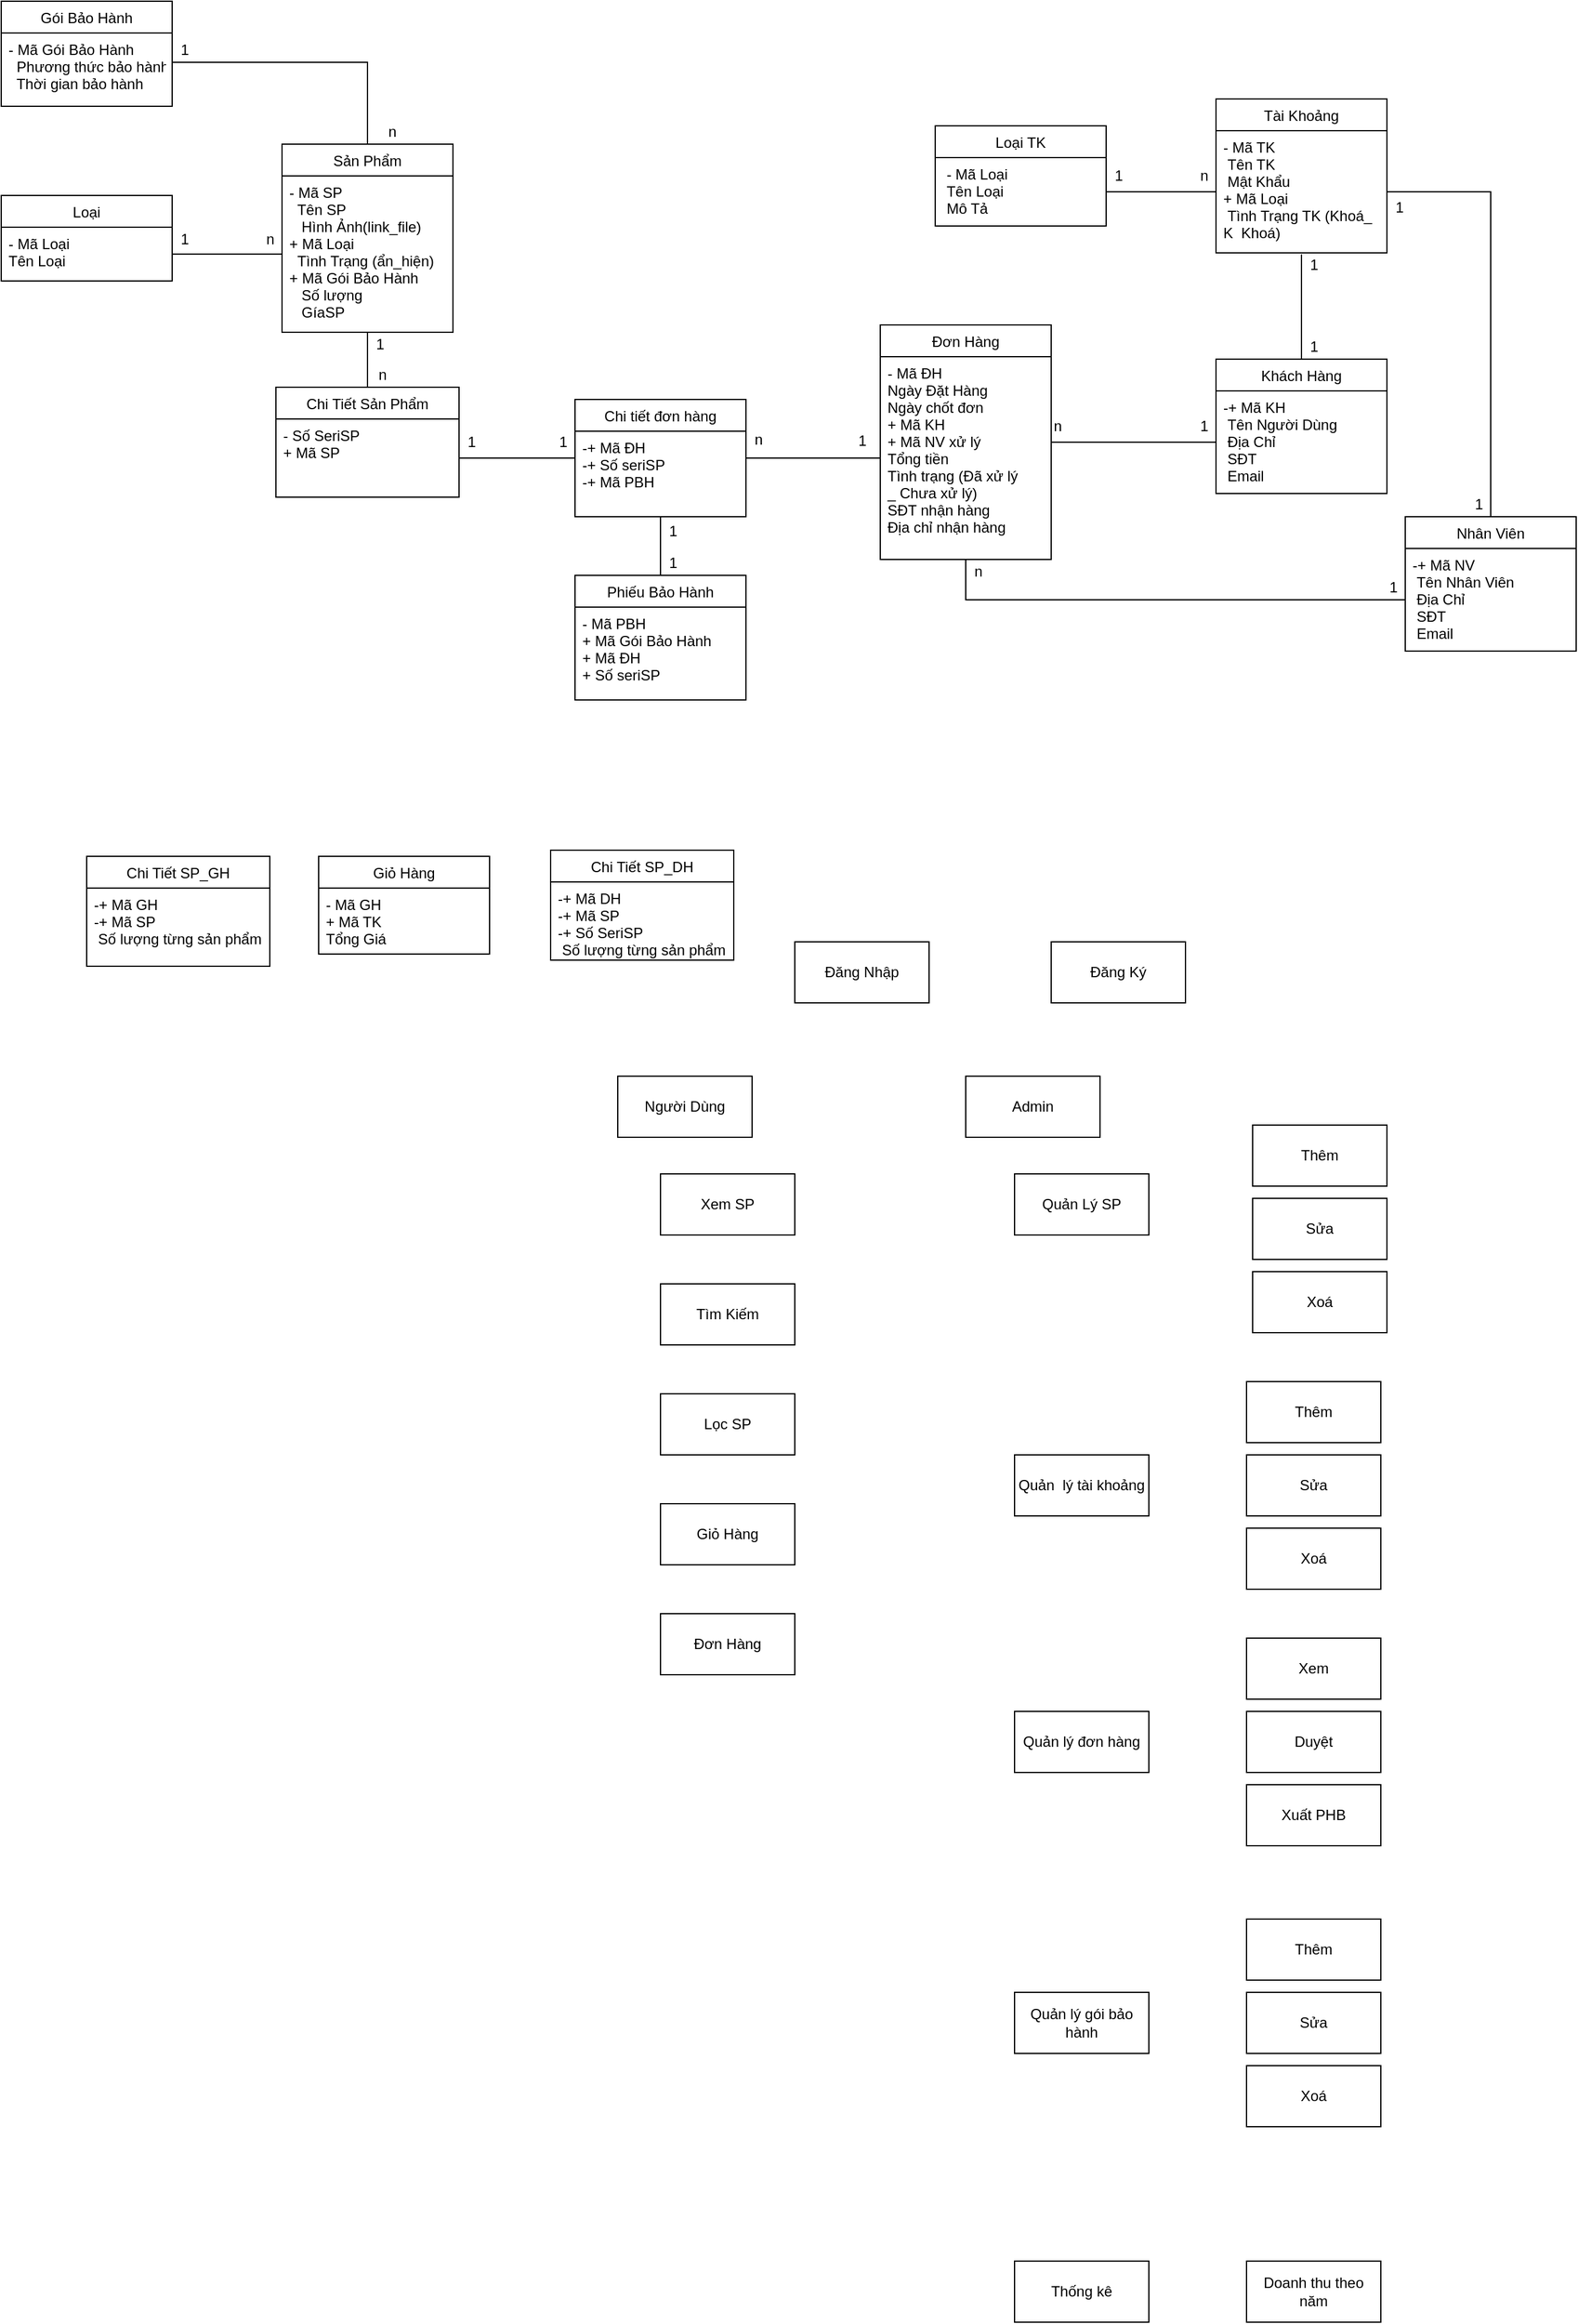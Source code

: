 <mxfile version="17.2.4" type="device"><diagram id="iwx8YtzarTW8v6S_qPSM" name="Page-1"><mxGraphModel dx="1483" dy="927" grid="1" gridSize="10" guides="1" tooltips="1" connect="1" arrows="1" fold="1" page="1" pageScale="1" pageWidth="850" pageHeight="1100" math="0" shadow="0"><root><mxCell id="0"/><mxCell id="1" parent="0"/><mxCell id="RZi27PhOMgBqO7nqWmSD-1" value="Sản Phẩm" style="swimlane;fontStyle=0;childLayout=stackLayout;horizontal=1;startSize=26;fillColor=none;horizontalStack=0;resizeParent=1;resizeParentMax=0;resizeLast=0;collapsible=1;marginBottom=0;" parent="1" vertex="1"><mxGeometry x="370" y="157" width="140" height="154" as="geometry"/></mxCell><mxCell id="RZi27PhOMgBqO7nqWmSD-4" value="- Mã SP&#10;  Tên SP&#10;   Hình Ảnh(link_file) &#10;+ Mã Loại&#10;  Tình Trạng (ẩn_hiện)&#10;+ Mã Gói Bảo Hành&#10;   Số lượng&#10;   GíaSP&#10;" style="text;strokeColor=none;fillColor=none;align=left;verticalAlign=top;spacingLeft=4;spacingRight=4;overflow=hidden;rotatable=0;points=[[0,0.5],[1,0.5]];portConstraint=eastwest;" parent="RZi27PhOMgBqO7nqWmSD-1" vertex="1"><mxGeometry y="26" width="140" height="128" as="geometry"/></mxCell><mxCell id="RZi27PhOMgBqO7nqWmSD-10" value="Loại" style="swimlane;fontStyle=0;childLayout=stackLayout;horizontal=1;startSize=26;fillColor=none;horizontalStack=0;resizeParent=1;resizeParentMax=0;resizeLast=0;collapsible=1;marginBottom=0;" parent="1" vertex="1"><mxGeometry x="140" y="199" width="140" height="70" as="geometry"/></mxCell><mxCell id="RZi27PhOMgBqO7nqWmSD-11" value="- Mã Loại&#10;Tên Loại" style="text;strokeColor=none;fillColor=none;align=left;verticalAlign=top;spacingLeft=4;spacingRight=4;overflow=hidden;rotatable=0;points=[[0,0.5],[1,0.5]];portConstraint=eastwest;" parent="RZi27PhOMgBqO7nqWmSD-10" vertex="1"><mxGeometry y="26" width="140" height="44" as="geometry"/></mxCell><mxCell id="RZi27PhOMgBqO7nqWmSD-16" value="Gói Bảo Hành" style="swimlane;fontStyle=0;childLayout=stackLayout;horizontal=1;startSize=26;fillColor=none;horizontalStack=0;resizeParent=1;resizeParentMax=0;resizeLast=0;collapsible=1;marginBottom=0;" parent="1" vertex="1"><mxGeometry x="140" y="40" width="140" height="86" as="geometry"/></mxCell><mxCell id="RZi27PhOMgBqO7nqWmSD-17" value="- Mã Gói Bảo Hành&#10;  Phương thức bảo hành&#10;  Thời gian bảo hành" style="text;strokeColor=none;fillColor=none;align=left;verticalAlign=top;spacingLeft=4;spacingRight=4;overflow=hidden;rotatable=0;points=[[0,0.5],[1,0.5]];portConstraint=eastwest;" parent="RZi27PhOMgBqO7nqWmSD-16" vertex="1"><mxGeometry y="26" width="140" height="60" as="geometry"/></mxCell><mxCell id="RZi27PhOMgBqO7nqWmSD-18" value="Tài Khoảng" style="swimlane;fontStyle=0;childLayout=stackLayout;horizontal=1;startSize=26;fillColor=none;horizontalStack=0;resizeParent=1;resizeParentMax=0;resizeLast=0;collapsible=1;marginBottom=0;" parent="1" vertex="1"><mxGeometry x="1135" y="120" width="140" height="126" as="geometry"/></mxCell><mxCell id="RZi27PhOMgBqO7nqWmSD-19" value="- Mã TK&#10; Tên TK&#10; Mật Khẩu&#10;+ Mã Loại&#10; Tình Trạng TK (Khoá_&#10;K  Khoá)" style="text;strokeColor=none;fillColor=none;align=left;verticalAlign=top;spacingLeft=4;spacingRight=4;overflow=hidden;rotatable=0;points=[[0,0.5],[1,0.5]];portConstraint=eastwest;" parent="RZi27PhOMgBqO7nqWmSD-18" vertex="1"><mxGeometry y="26" width="140" height="100" as="geometry"/></mxCell><mxCell id="RZi27PhOMgBqO7nqWmSD-20" value="Khách Hàng" style="swimlane;fontStyle=0;childLayout=stackLayout;horizontal=1;startSize=26;fillColor=none;horizontalStack=0;resizeParent=1;resizeParentMax=0;resizeLast=0;collapsible=1;marginBottom=0;" parent="1" vertex="1"><mxGeometry x="1135" y="333" width="140" height="110" as="geometry"/></mxCell><mxCell id="RZi27PhOMgBqO7nqWmSD-21" value="-+ Mã KH&#10; Tên Người Dùng&#10; Địa Chỉ&#10; SĐT&#10; Email" style="text;strokeColor=none;fillColor=none;align=left;verticalAlign=top;spacingLeft=4;spacingRight=4;overflow=hidden;rotatable=0;points=[[0,0.5],[1,0.5]];portConstraint=eastwest;" parent="RZi27PhOMgBqO7nqWmSD-20" vertex="1"><mxGeometry y="26" width="140" height="84" as="geometry"/></mxCell><mxCell id="i1PTRkfo3WjwES51XybI-9" style="edgeStyle=orthogonalEdgeStyle;rounded=0;orthogonalLoop=1;jettySize=auto;html=1;entryX=0;entryY=0.5;entryDx=0;entryDy=0;endArrow=none;endFill=0;" parent="1" source="RZi27PhOMgBqO7nqWmSD-27" target="RZi27PhOMgBqO7nqWmSD-21" edge="1"><mxGeometry relative="1" as="geometry"/></mxCell><mxCell id="RFYHIGIV7KP_VJ7f0ipX-68" style="edgeStyle=orthogonalEdgeStyle;rounded=0;orthogonalLoop=1;jettySize=auto;html=1;entryX=0;entryY=0.5;entryDx=0;entryDy=0;endArrow=none;endFill=0;" edge="1" parent="1" source="RZi27PhOMgBqO7nqWmSD-27" target="RFYHIGIV7KP_VJ7f0ipX-67"><mxGeometry relative="1" as="geometry"><Array as="points"><mxPoint x="930" y="530"/></Array></mxGeometry></mxCell><mxCell id="RZi27PhOMgBqO7nqWmSD-27" value="Đơn Hàng" style="swimlane;fontStyle=0;childLayout=stackLayout;horizontal=1;startSize=26;fillColor=none;horizontalStack=0;resizeParent=1;resizeParentMax=0;resizeLast=0;collapsible=1;marginBottom=0;" parent="1" vertex="1"><mxGeometry x="860" y="305" width="140" height="192" as="geometry"/></mxCell><mxCell id="RZi27PhOMgBqO7nqWmSD-28" value="- Mã ĐH&#10;Ngày Đặt Hàng&#10;Ngày chốt đơn&#10;+ Mã KH&#10;+ Mã NV xử lý&#10;Tổng tiền&#10;Tình trạng (Đã xử lý&#10;_ Chưa xử lý)&#10;SĐT nhận hàng&#10;Địa chỉ nhận hàng" style="text;strokeColor=none;fillColor=none;align=left;verticalAlign=top;spacingLeft=4;spacingRight=4;overflow=hidden;rotatable=0;points=[[0,0.5],[1,0.5]];portConstraint=eastwest;" parent="RZi27PhOMgBqO7nqWmSD-27" vertex="1"><mxGeometry y="26" width="140" height="166" as="geometry"/></mxCell><mxCell id="RZi27PhOMgBqO7nqWmSD-32" style="edgeStyle=orthogonalEdgeStyle;rounded=0;orthogonalLoop=1;jettySize=auto;html=1;entryX=0;entryY=0.5;entryDx=0;entryDy=0;endArrow=none;endFill=0;" parent="1" source="RZi27PhOMgBqO7nqWmSD-11" target="RZi27PhOMgBqO7nqWmSD-4" edge="1"><mxGeometry relative="1" as="geometry"/></mxCell><mxCell id="RZi27PhOMgBqO7nqWmSD-34" style="edgeStyle=orthogonalEdgeStyle;rounded=0;orthogonalLoop=1;jettySize=auto;html=1;entryX=0.25;entryY=0;entryDx=0;entryDy=0;endArrow=none;endFill=0;" parent="1" source="RZi27PhOMgBqO7nqWmSD-17" target="RZi27PhOMgBqO7nqWmSD-1" edge="1"><mxGeometry relative="1" as="geometry"><Array as="points"><mxPoint x="440" y="90"/><mxPoint x="440" y="157"/></Array></mxGeometry></mxCell><mxCell id="RZi27PhOMgBqO7nqWmSD-40" style="edgeStyle=orthogonalEdgeStyle;rounded=0;orthogonalLoop=1;jettySize=auto;html=1;entryX=0;entryY=0.5;entryDx=0;entryDy=0;endArrow=none;endFill=0;exitX=1;exitY=0.5;exitDx=0;exitDy=0;startArrow=none;" parent="1" source="RFYHIGIV7KP_VJ7f0ipX-50" target="RZi27PhOMgBqO7nqWmSD-28" edge="1"><mxGeometry relative="1" as="geometry"><mxPoint x="780" y="413" as="sourcePoint"/></mxGeometry></mxCell><mxCell id="RZi27PhOMgBqO7nqWmSD-41" style="edgeStyle=orthogonalEdgeStyle;rounded=0;orthogonalLoop=1;jettySize=auto;html=1;entryX=0;entryY=0.5;entryDx=0;entryDy=0;endArrow=none;endFill=0;" parent="1" edge="1"><mxGeometry relative="1" as="geometry"><mxPoint x="780" y="157" as="targetPoint"/></mxGeometry></mxCell><mxCell id="RZi27PhOMgBqO7nqWmSD-58" value="1" style="text;html=1;align=center;verticalAlign=middle;resizable=0;points=[];autosize=1;strokeColor=none;fillColor=none;" parent="1" vertex="1"><mxGeometry x="280" y="70" width="20" height="20" as="geometry"/></mxCell><mxCell id="RZi27PhOMgBqO7nqWmSD-59" value="n" style="text;html=1;align=center;verticalAlign=middle;resizable=0;points=[];autosize=1;strokeColor=none;fillColor=none;" parent="1" vertex="1"><mxGeometry x="450" y="137" width="20" height="20" as="geometry"/></mxCell><mxCell id="RZi27PhOMgBqO7nqWmSD-61" value="1" style="text;html=1;align=center;verticalAlign=middle;resizable=0;points=[];autosize=1;strokeColor=none;fillColor=none;" parent="1" vertex="1"><mxGeometry x="280" y="225" width="20" height="20" as="geometry"/></mxCell><mxCell id="RZi27PhOMgBqO7nqWmSD-62" value="n" style="text;html=1;align=center;verticalAlign=middle;resizable=0;points=[];autosize=1;strokeColor=none;fillColor=none;" parent="1" vertex="1"><mxGeometry x="350" y="225" width="20" height="20" as="geometry"/></mxCell><mxCell id="RZi27PhOMgBqO7nqWmSD-69" value="1" style="text;html=1;align=center;verticalAlign=middle;resizable=0;points=[];autosize=1;strokeColor=none;fillColor=none;" parent="1" vertex="1"><mxGeometry x="835" y="390" width="20" height="20" as="geometry"/></mxCell><mxCell id="RZi27PhOMgBqO7nqWmSD-74" value="n" style="text;html=1;align=center;verticalAlign=middle;resizable=0;points=[];autosize=1;strokeColor=none;fillColor=none;" parent="1" vertex="1"><mxGeometry x="995" y="378" width="20" height="20" as="geometry"/></mxCell><mxCell id="RZi27PhOMgBqO7nqWmSD-78" value="1" style="text;html=1;align=center;verticalAlign=middle;resizable=0;points=[];autosize=1;strokeColor=none;fillColor=none;" parent="1" vertex="1"><mxGeometry x="1205" y="246" width="20" height="20" as="geometry"/></mxCell><mxCell id="RZi27PhOMgBqO7nqWmSD-88" value="Loại TK" style="swimlane;fontStyle=0;childLayout=stackLayout;horizontal=1;startSize=26;fillColor=none;horizontalStack=0;resizeParent=1;resizeParentMax=0;resizeLast=0;collapsible=1;marginBottom=0;" parent="1" vertex="1"><mxGeometry x="905" y="142" width="140" height="82" as="geometry"/></mxCell><mxCell id="RZi27PhOMgBqO7nqWmSD-89" value=" - Mã Loại&#10; Tên Loại&#10; Mô Tả" style="text;strokeColor=none;fillColor=none;align=left;verticalAlign=top;spacingLeft=4;spacingRight=4;overflow=hidden;rotatable=0;points=[[0,0.5],[1,0.5]];portConstraint=eastwest;" parent="RZi27PhOMgBqO7nqWmSD-88" vertex="1"><mxGeometry y="26" width="140" height="56" as="geometry"/></mxCell><mxCell id="RZi27PhOMgBqO7nqWmSD-90" style="edgeStyle=orthogonalEdgeStyle;rounded=0;orthogonalLoop=1;jettySize=auto;html=1;entryX=1;entryY=0.5;entryDx=0;entryDy=0;endArrow=none;endFill=0;" parent="1" source="RZi27PhOMgBqO7nqWmSD-19" target="RZi27PhOMgBqO7nqWmSD-89" edge="1"><mxGeometry relative="1" as="geometry"/></mxCell><mxCell id="RZi27PhOMgBqO7nqWmSD-91" value="1" style="text;html=1;align=center;verticalAlign=middle;resizable=0;points=[];autosize=1;strokeColor=none;fillColor=none;" parent="1" vertex="1"><mxGeometry x="1045" y="173" width="20" height="20" as="geometry"/></mxCell><mxCell id="RZi27PhOMgBqO7nqWmSD-92" value="n" style="text;html=1;align=center;verticalAlign=middle;resizable=0;points=[];autosize=1;strokeColor=none;fillColor=none;" parent="1" vertex="1"><mxGeometry x="1115" y="173" width="20" height="20" as="geometry"/></mxCell><mxCell id="i1PTRkfo3WjwES51XybI-5" value="Giỏ Hàng" style="swimlane;fontStyle=0;childLayout=stackLayout;horizontal=1;startSize=26;fillColor=none;horizontalStack=0;resizeParent=1;resizeParentMax=0;resizeLast=0;collapsible=1;marginBottom=0;" parent="1" vertex="1"><mxGeometry x="400" y="740" width="140" height="80" as="geometry"/></mxCell><mxCell id="i1PTRkfo3WjwES51XybI-6" value="- Mã GH&#10;+ Mã TK&#10;Tổng Giá" style="text;strokeColor=none;fillColor=none;align=left;verticalAlign=top;spacingLeft=4;spacingRight=4;overflow=hidden;rotatable=0;points=[[0,0.5],[1,0.5]];portConstraint=eastwest;" parent="i1PTRkfo3WjwES51XybI-5" vertex="1"><mxGeometry y="26" width="140" height="54" as="geometry"/></mxCell><mxCell id="i1PTRkfo3WjwES51XybI-7" value="Chi Tiết SP_GH" style="swimlane;fontStyle=0;childLayout=stackLayout;horizontal=1;startSize=26;fillColor=none;horizontalStack=0;resizeParent=1;resizeParentMax=0;resizeLast=0;collapsible=1;marginBottom=0;" parent="1" vertex="1"><mxGeometry x="210" y="740" width="150" height="90" as="geometry"/></mxCell><mxCell id="i1PTRkfo3WjwES51XybI-8" value="-+ Mã GH&#10;-+ Mã SP&#10; Số lượng từng sản phẩm" style="text;strokeColor=none;fillColor=none;align=left;verticalAlign=top;spacingLeft=4;spacingRight=4;overflow=hidden;rotatable=0;points=[[0,0.5],[1,0.5]];portConstraint=eastwest;" parent="i1PTRkfo3WjwES51XybI-7" vertex="1"><mxGeometry y="26" width="150" height="64" as="geometry"/></mxCell><mxCell id="i1PTRkfo3WjwES51XybI-12" value="1" style="text;html=1;align=center;verticalAlign=middle;resizable=0;points=[];autosize=1;strokeColor=none;fillColor=none;" parent="1" vertex="1"><mxGeometry x="1115" y="378" width="20" height="20" as="geometry"/></mxCell><mxCell id="i1PTRkfo3WjwES51XybI-14" value="" style="endArrow=none;html=1;rounded=0;entryX=0.5;entryY=0;entryDx=0;entryDy=0;exitX=0.5;exitY=1.013;exitDx=0;exitDy=0;exitPerimeter=0;" parent="1" source="RZi27PhOMgBqO7nqWmSD-19" target="RZi27PhOMgBqO7nqWmSD-20" edge="1"><mxGeometry width="50" height="50" relative="1" as="geometry"><mxPoint x="1355" y="235" as="sourcePoint"/><mxPoint x="1305" y="505" as="targetPoint"/></mxGeometry></mxCell><mxCell id="i1PTRkfo3WjwES51XybI-15" value="1" style="text;html=1;align=center;verticalAlign=middle;resizable=0;points=[];autosize=1;strokeColor=none;fillColor=none;" parent="1" vertex="1"><mxGeometry x="1205" y="313" width="20" height="20" as="geometry"/></mxCell><mxCell id="i1PTRkfo3WjwES51XybI-20" value="Chi Tiết Sản Phẩm" style="swimlane;fontStyle=0;childLayout=stackLayout;horizontal=1;startSize=26;fillColor=none;horizontalStack=0;resizeParent=1;resizeParentMax=0;resizeLast=0;collapsible=1;marginBottom=0;" parent="1" vertex="1"><mxGeometry x="365" y="356" width="150" height="90" as="geometry"/></mxCell><mxCell id="i1PTRkfo3WjwES51XybI-21" value="- Số SeriSP&#10;+ Mã SP&#10; " style="text;strokeColor=none;fillColor=none;align=left;verticalAlign=top;spacingLeft=4;spacingRight=4;overflow=hidden;rotatable=0;points=[[0,0.5],[1,0.5]];portConstraint=eastwest;" parent="i1PTRkfo3WjwES51XybI-20" vertex="1"><mxGeometry y="26" width="150" height="64" as="geometry"/></mxCell><mxCell id="i1PTRkfo3WjwES51XybI-25" value="Phiếu Bảo Hành" style="swimlane;fontStyle=0;childLayout=stackLayout;horizontal=1;startSize=26;fillColor=none;horizontalStack=0;resizeParent=1;resizeParentMax=0;resizeLast=0;collapsible=1;marginBottom=0;" parent="1" vertex="1"><mxGeometry x="610" y="510" width="140" height="102" as="geometry"/></mxCell><mxCell id="i1PTRkfo3WjwES51XybI-26" value="- Mã PBH&#10;+ Mã Gói Bảo Hành&#10;+ Mã ĐH&#10;+ Số seriSP" style="text;strokeColor=none;fillColor=none;align=left;verticalAlign=top;spacingLeft=4;spacingRight=4;overflow=hidden;rotatable=0;points=[[0,0.5],[1,0.5]];portConstraint=eastwest;" parent="i1PTRkfo3WjwES51XybI-25" vertex="1"><mxGeometry y="26" width="140" height="76" as="geometry"/></mxCell><mxCell id="i1PTRkfo3WjwES51XybI-27" value="" style="endArrow=none;html=1;rounded=0;entryX=0.5;entryY=1;entryDx=0;entryDy=0;exitX=0.5;exitY=0;exitDx=0;exitDy=0;" parent="1" source="i1PTRkfo3WjwES51XybI-20" target="RZi27PhOMgBqO7nqWmSD-1" edge="1"><mxGeometry width="50" height="50" relative="1" as="geometry"><mxPoint x="160" y="460" as="sourcePoint"/><mxPoint x="210" y="410" as="targetPoint"/></mxGeometry></mxCell><mxCell id="RFYHIGIV7KP_VJ7f0ipX-1" value="Đăng Nhập" style="rounded=0;whiteSpace=wrap;html=1;" vertex="1" parent="1"><mxGeometry x="790" y="810" width="110" height="50" as="geometry"/></mxCell><mxCell id="RFYHIGIV7KP_VJ7f0ipX-2" value="Người Dùng" style="rounded=0;whiteSpace=wrap;html=1;" vertex="1" parent="1"><mxGeometry x="645" y="920" width="110" height="50" as="geometry"/></mxCell><mxCell id="RFYHIGIV7KP_VJ7f0ipX-3" value="Admin" style="rounded=0;whiteSpace=wrap;html=1;" vertex="1" parent="1"><mxGeometry x="930" y="920" width="110" height="50" as="geometry"/></mxCell><mxCell id="RFYHIGIV7KP_VJ7f0ipX-5" value="Đăng Ký" style="rounded=0;whiteSpace=wrap;html=1;" vertex="1" parent="1"><mxGeometry x="1000" y="810" width="110" height="50" as="geometry"/></mxCell><mxCell id="RFYHIGIV7KP_VJ7f0ipX-6" value="Xem SP" style="rounded=0;whiteSpace=wrap;html=1;" vertex="1" parent="1"><mxGeometry x="680" y="1000" width="110" height="50" as="geometry"/></mxCell><mxCell id="RFYHIGIV7KP_VJ7f0ipX-7" value="Giỏ Hàng" style="rounded=0;whiteSpace=wrap;html=1;" vertex="1" parent="1"><mxGeometry x="680" y="1270" width="110" height="50" as="geometry"/></mxCell><mxCell id="RFYHIGIV7KP_VJ7f0ipX-8" value="Tìm Kiếm" style="rounded=0;whiteSpace=wrap;html=1;" vertex="1" parent="1"><mxGeometry x="680" y="1090" width="110" height="50" as="geometry"/></mxCell><mxCell id="RFYHIGIV7KP_VJ7f0ipX-10" value="Lọc SP" style="rounded=0;whiteSpace=wrap;html=1;" vertex="1" parent="1"><mxGeometry x="680" y="1180" width="110" height="50" as="geometry"/></mxCell><mxCell id="RFYHIGIV7KP_VJ7f0ipX-11" value="Đơn Hàng" style="rounded=0;whiteSpace=wrap;html=1;" vertex="1" parent="1"><mxGeometry x="680" y="1360" width="110" height="50" as="geometry"/></mxCell><mxCell id="RFYHIGIV7KP_VJ7f0ipX-12" value="Quản Lý SP" style="rounded=0;whiteSpace=wrap;html=1;" vertex="1" parent="1"><mxGeometry x="970" y="1000" width="110" height="50" as="geometry"/></mxCell><mxCell id="RFYHIGIV7KP_VJ7f0ipX-13" value="Quản&amp;nbsp; lý tài khoảng" style="rounded=0;whiteSpace=wrap;html=1;" vertex="1" parent="1"><mxGeometry x="970" y="1230" width="110" height="50" as="geometry"/></mxCell><mxCell id="RFYHIGIV7KP_VJ7f0ipX-14" value="Quản lý đơn hàng" style="rounded=0;whiteSpace=wrap;html=1;" vertex="1" parent="1"><mxGeometry x="970" y="1440" width="110" height="50" as="geometry"/></mxCell><mxCell id="RFYHIGIV7KP_VJ7f0ipX-15" value="Quản lý gói bảo hành" style="rounded=0;whiteSpace=wrap;html=1;" vertex="1" parent="1"><mxGeometry x="970" y="1670" width="110" height="50" as="geometry"/></mxCell><mxCell id="RFYHIGIV7KP_VJ7f0ipX-16" value="Thống kê" style="rounded=0;whiteSpace=wrap;html=1;" vertex="1" parent="1"><mxGeometry x="970" y="1890" width="110" height="50" as="geometry"/></mxCell><mxCell id="RFYHIGIV7KP_VJ7f0ipX-17" value="Thêm" style="rounded=0;whiteSpace=wrap;html=1;" vertex="1" parent="1"><mxGeometry x="1165" y="960" width="110" height="50" as="geometry"/></mxCell><mxCell id="RFYHIGIV7KP_VJ7f0ipX-18" value="Sửa" style="rounded=0;whiteSpace=wrap;html=1;" vertex="1" parent="1"><mxGeometry x="1165" y="1020" width="110" height="50" as="geometry"/></mxCell><mxCell id="RFYHIGIV7KP_VJ7f0ipX-19" value="Xoá" style="rounded=0;whiteSpace=wrap;html=1;" vertex="1" parent="1"><mxGeometry x="1165" y="1080" width="110" height="50" as="geometry"/></mxCell><mxCell id="RFYHIGIV7KP_VJ7f0ipX-20" value="Thêm" style="rounded=0;whiteSpace=wrap;html=1;" vertex="1" parent="1"><mxGeometry x="1165" y="960" width="110" height="50" as="geometry"/></mxCell><mxCell id="RFYHIGIV7KP_VJ7f0ipX-21" value="Sửa" style="rounded=0;whiteSpace=wrap;html=1;" vertex="1" parent="1"><mxGeometry x="1165" y="1020" width="110" height="50" as="geometry"/></mxCell><mxCell id="RFYHIGIV7KP_VJ7f0ipX-22" value="Thêm" style="rounded=0;whiteSpace=wrap;html=1;" vertex="1" parent="1"><mxGeometry x="1165" y="960" width="110" height="50" as="geometry"/></mxCell><mxCell id="RFYHIGIV7KP_VJ7f0ipX-23" value="Sửa" style="rounded=0;whiteSpace=wrap;html=1;" vertex="1" parent="1"><mxGeometry x="1165" y="1020" width="110" height="50" as="geometry"/></mxCell><mxCell id="RFYHIGIV7KP_VJ7f0ipX-24" value="Thêm" style="rounded=0;whiteSpace=wrap;html=1;" vertex="1" parent="1"><mxGeometry x="1160" y="1610" width="110" height="50" as="geometry"/></mxCell><mxCell id="RFYHIGIV7KP_VJ7f0ipX-25" value="Sửa" style="rounded=0;whiteSpace=wrap;html=1;" vertex="1" parent="1"><mxGeometry x="1160" y="1670" width="110" height="50" as="geometry"/></mxCell><mxCell id="RFYHIGIV7KP_VJ7f0ipX-26" value="Xoá" style="rounded=0;whiteSpace=wrap;html=1;" vertex="1" parent="1"><mxGeometry x="1160" y="1730" width="110" height="50" as="geometry"/></mxCell><mxCell id="RFYHIGIV7KP_VJ7f0ipX-27" value="Duyệt" style="rounded=0;whiteSpace=wrap;html=1;" vertex="1" parent="1"><mxGeometry x="1160" y="1440" width="110" height="50" as="geometry"/></mxCell><mxCell id="RFYHIGIV7KP_VJ7f0ipX-28" value="Xem" style="rounded=0;whiteSpace=wrap;html=1;" vertex="1" parent="1"><mxGeometry x="1160" y="1380" width="110" height="50" as="geometry"/></mxCell><mxCell id="RFYHIGIV7KP_VJ7f0ipX-29" value="Xuất PHB" style="rounded=0;whiteSpace=wrap;html=1;" vertex="1" parent="1"><mxGeometry x="1160" y="1500" width="110" height="50" as="geometry"/></mxCell><mxCell id="RFYHIGIV7KP_VJ7f0ipX-36" value="Thêm" style="rounded=0;whiteSpace=wrap;html=1;" vertex="1" parent="1"><mxGeometry x="1160" y="1170" width="110" height="50" as="geometry"/></mxCell><mxCell id="RFYHIGIV7KP_VJ7f0ipX-37" value="Sửa" style="rounded=0;whiteSpace=wrap;html=1;" vertex="1" parent="1"><mxGeometry x="1160" y="1230" width="110" height="50" as="geometry"/></mxCell><mxCell id="RFYHIGIV7KP_VJ7f0ipX-38" value="Xoá" style="rounded=0;whiteSpace=wrap;html=1;" vertex="1" parent="1"><mxGeometry x="1160" y="1290" width="110" height="50" as="geometry"/></mxCell><mxCell id="RFYHIGIV7KP_VJ7f0ipX-39" value="Thêm" style="rounded=0;whiteSpace=wrap;html=1;" vertex="1" parent="1"><mxGeometry x="1160" y="1170" width="110" height="50" as="geometry"/></mxCell><mxCell id="RFYHIGIV7KP_VJ7f0ipX-40" value="Sửa" style="rounded=0;whiteSpace=wrap;html=1;" vertex="1" parent="1"><mxGeometry x="1160" y="1230" width="110" height="50" as="geometry"/></mxCell><mxCell id="RFYHIGIV7KP_VJ7f0ipX-41" value="Thêm" style="rounded=0;whiteSpace=wrap;html=1;" vertex="1" parent="1"><mxGeometry x="1160" y="1170" width="110" height="50" as="geometry"/></mxCell><mxCell id="RFYHIGIV7KP_VJ7f0ipX-42" value="Sửa" style="rounded=0;whiteSpace=wrap;html=1;" vertex="1" parent="1"><mxGeometry x="1160" y="1230" width="110" height="50" as="geometry"/></mxCell><mxCell id="RFYHIGIV7KP_VJ7f0ipX-45" value="Doanh thu theo năm" style="rounded=0;whiteSpace=wrap;html=1;" vertex="1" parent="1"><mxGeometry x="1160" y="1890" width="110" height="50" as="geometry"/></mxCell><mxCell id="RFYHIGIV7KP_VJ7f0ipX-46" value="Chi Tiết SP_DH" style="swimlane;fontStyle=0;childLayout=stackLayout;horizontal=1;startSize=26;fillColor=none;horizontalStack=0;resizeParent=1;resizeParentMax=0;resizeLast=0;collapsible=1;marginBottom=0;" vertex="1" parent="1"><mxGeometry x="590" y="735" width="150" height="90" as="geometry"/></mxCell><mxCell id="RFYHIGIV7KP_VJ7f0ipX-47" value="-+ Mã DH&#10;-+ Mã SP&#10;-+ Số SeriSP&#10; Số lượng từng sản phẩm" style="text;strokeColor=none;fillColor=none;align=left;verticalAlign=top;spacingLeft=4;spacingRight=4;overflow=hidden;rotatable=0;points=[[0,0.5],[1,0.5]];portConstraint=eastwest;" vertex="1" parent="RFYHIGIV7KP_VJ7f0ipX-46"><mxGeometry y="26" width="150" height="64" as="geometry"/></mxCell><mxCell id="RFYHIGIV7KP_VJ7f0ipX-58" style="edgeStyle=orthogonalEdgeStyle;rounded=0;orthogonalLoop=1;jettySize=auto;html=1;entryX=0.5;entryY=0;entryDx=0;entryDy=0;endArrow=none;endFill=0;" edge="1" parent="1" source="RFYHIGIV7KP_VJ7f0ipX-50" target="i1PTRkfo3WjwES51XybI-25"><mxGeometry relative="1" as="geometry"/></mxCell><mxCell id="RFYHIGIV7KP_VJ7f0ipX-50" value="Chi tiết đơn hàng" style="swimlane;fontStyle=0;childLayout=stackLayout;horizontal=1;startSize=26;fillColor=none;horizontalStack=0;resizeParent=1;resizeParentMax=0;resizeLast=0;collapsible=1;marginBottom=0;" vertex="1" parent="1"><mxGeometry x="610" y="366" width="140" height="96" as="geometry"/></mxCell><mxCell id="RFYHIGIV7KP_VJ7f0ipX-51" value="-+ Mã ĐH&#10;-+ Số seriSP&#10;-+ Mã PBH&#10;" style="text;strokeColor=none;fillColor=none;align=left;verticalAlign=top;spacingLeft=4;spacingRight=4;overflow=hidden;rotatable=0;points=[[0,0.5],[1,0.5]];portConstraint=eastwest;" vertex="1" parent="RFYHIGIV7KP_VJ7f0ipX-50"><mxGeometry y="26" width="140" height="70" as="geometry"/></mxCell><mxCell id="RFYHIGIV7KP_VJ7f0ipX-54" value="" style="edgeStyle=orthogonalEdgeStyle;rounded=0;orthogonalLoop=1;jettySize=auto;html=1;entryX=0;entryY=0.5;entryDx=0;entryDy=0;endArrow=none;endFill=0;exitX=1;exitY=0.5;exitDx=0;exitDy=0;" edge="1" parent="1" source="i1PTRkfo3WjwES51XybI-21" target="RFYHIGIV7KP_VJ7f0ipX-50"><mxGeometry relative="1" as="geometry"><mxPoint x="515" y="414" as="sourcePoint"/><mxPoint x="855" y="414" as="targetPoint"/></mxGeometry></mxCell><mxCell id="RFYHIGIV7KP_VJ7f0ipX-55" value="n" style="text;html=1;align=center;verticalAlign=middle;resizable=0;points=[];autosize=1;strokeColor=none;fillColor=none;" vertex="1" parent="1"><mxGeometry x="750" y="389" width="20" height="20" as="geometry"/></mxCell><mxCell id="RFYHIGIV7KP_VJ7f0ipX-56" value="1" style="text;html=1;align=center;verticalAlign=middle;resizable=0;points=[];autosize=1;strokeColor=none;fillColor=none;" vertex="1" parent="1"><mxGeometry x="590" y="391" width="20" height="20" as="geometry"/></mxCell><mxCell id="RFYHIGIV7KP_VJ7f0ipX-57" value="1" style="text;html=1;align=center;verticalAlign=middle;resizable=0;points=[];autosize=1;strokeColor=none;fillColor=none;" vertex="1" parent="1"><mxGeometry x="515" y="391" width="20" height="20" as="geometry"/></mxCell><mxCell id="RFYHIGIV7KP_VJ7f0ipX-59" value="1" style="text;html=1;align=center;verticalAlign=middle;resizable=0;points=[];autosize=1;strokeColor=none;fillColor=none;" vertex="1" parent="1"><mxGeometry x="680" y="464" width="20" height="20" as="geometry"/></mxCell><mxCell id="RFYHIGIV7KP_VJ7f0ipX-60" value="1" style="text;html=1;align=center;verticalAlign=middle;resizable=0;points=[];autosize=1;strokeColor=none;fillColor=none;" vertex="1" parent="1"><mxGeometry x="680" y="490" width="20" height="20" as="geometry"/></mxCell><mxCell id="RFYHIGIV7KP_VJ7f0ipX-64" value="1" style="text;html=1;align=center;verticalAlign=middle;resizable=0;points=[];autosize=1;strokeColor=none;fillColor=none;" vertex="1" parent="1"><mxGeometry x="440" y="311" width="20" height="20" as="geometry"/></mxCell><mxCell id="RFYHIGIV7KP_VJ7f0ipX-65" value="n" style="text;html=1;align=center;verticalAlign=middle;resizable=0;points=[];autosize=1;strokeColor=none;fillColor=none;" vertex="1" parent="1"><mxGeometry x="442" y="336" width="20" height="20" as="geometry"/></mxCell><mxCell id="RFYHIGIV7KP_VJ7f0ipX-69" style="edgeStyle=orthogonalEdgeStyle;rounded=0;orthogonalLoop=1;jettySize=auto;html=1;entryX=1;entryY=0.5;entryDx=0;entryDy=0;endArrow=none;endFill=0;" edge="1" parent="1" source="RFYHIGIV7KP_VJ7f0ipX-66" target="RZi27PhOMgBqO7nqWmSD-19"><mxGeometry relative="1" as="geometry"/></mxCell><mxCell id="RFYHIGIV7KP_VJ7f0ipX-66" value="Nhân Viên" style="swimlane;fontStyle=0;childLayout=stackLayout;horizontal=1;startSize=26;fillColor=none;horizontalStack=0;resizeParent=1;resizeParentMax=0;resizeLast=0;collapsible=1;marginBottom=0;" vertex="1" parent="1"><mxGeometry x="1290" y="462" width="140" height="110" as="geometry"/></mxCell><mxCell id="RFYHIGIV7KP_VJ7f0ipX-67" value="-+ Mã NV&#10; Tên Nhân Viên&#10; Địa Chỉ&#10; SĐT&#10; Email" style="text;strokeColor=none;fillColor=none;align=left;verticalAlign=top;spacingLeft=4;spacingRight=4;overflow=hidden;rotatable=0;points=[[0,0.5],[1,0.5]];portConstraint=eastwest;" vertex="1" parent="RFYHIGIV7KP_VJ7f0ipX-66"><mxGeometry y="26" width="140" height="84" as="geometry"/></mxCell><mxCell id="RFYHIGIV7KP_VJ7f0ipX-70" value="n" style="text;html=1;align=center;verticalAlign=middle;resizable=0;points=[];autosize=1;strokeColor=none;fillColor=none;" vertex="1" parent="1"><mxGeometry x="930" y="497" width="20" height="20" as="geometry"/></mxCell><mxCell id="RFYHIGIV7KP_VJ7f0ipX-71" value="1" style="text;html=1;align=center;verticalAlign=middle;resizable=0;points=[];autosize=1;strokeColor=none;fillColor=none;" vertex="1" parent="1"><mxGeometry x="1270" y="510" width="20" height="20" as="geometry"/></mxCell><mxCell id="RFYHIGIV7KP_VJ7f0ipX-72" value="1" style="text;html=1;align=center;verticalAlign=middle;resizable=0;points=[];autosize=1;strokeColor=none;fillColor=none;" vertex="1" parent="1"><mxGeometry x="1340" y="442" width="20" height="20" as="geometry"/></mxCell><mxCell id="RFYHIGIV7KP_VJ7f0ipX-74" value="1" style="text;html=1;align=center;verticalAlign=middle;resizable=0;points=[];autosize=1;strokeColor=none;fillColor=none;" vertex="1" parent="1"><mxGeometry x="1275" y="199" width="20" height="20" as="geometry"/></mxCell></root></mxGraphModel></diagram></mxfile>